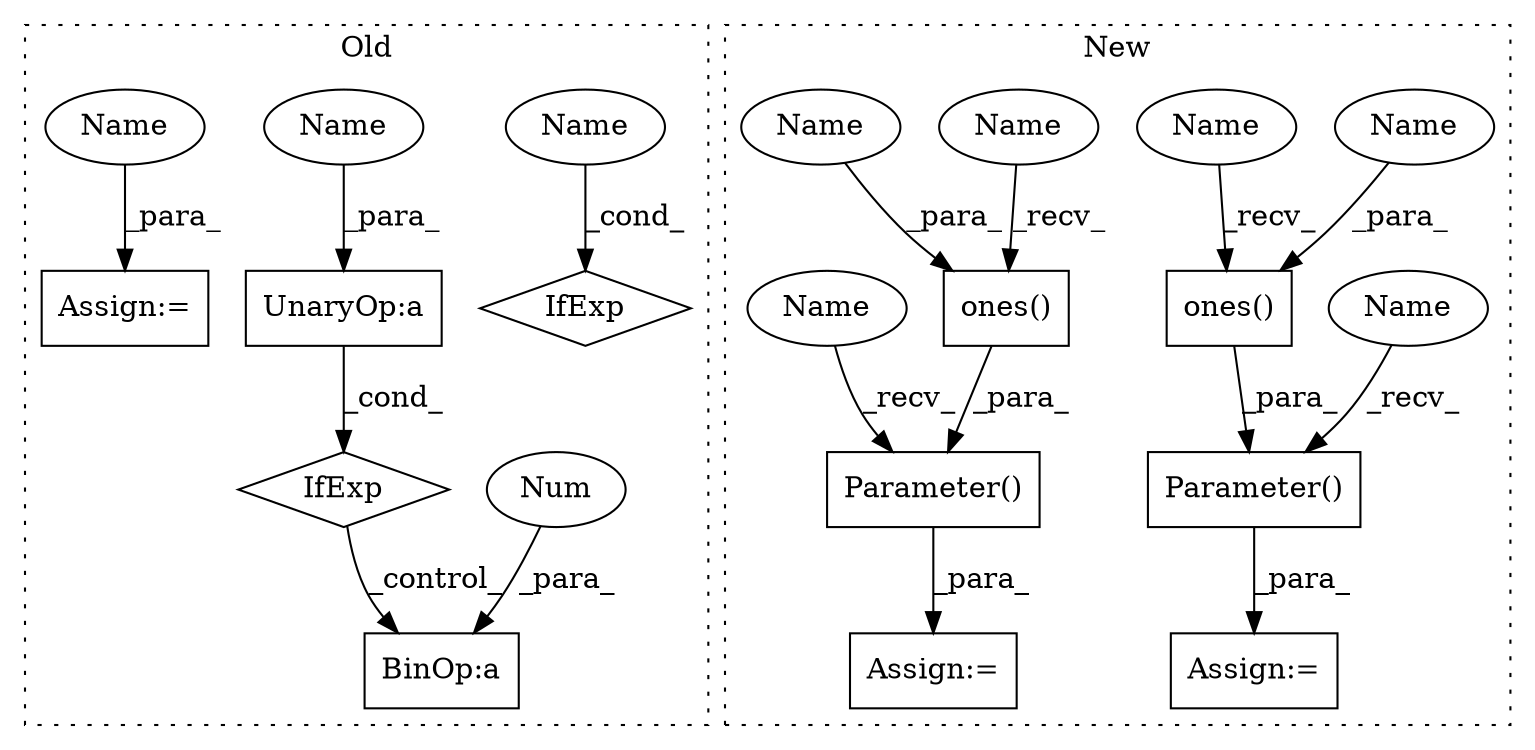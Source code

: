 digraph G {
subgraph cluster0 {
1 [label="IfExp" a="51" s="12325,12348" l="4,6" shape="diamond"];
3 [label="UnaryOp:a" a="61" s="12329" l="19" shape="box"];
4 [label="BinOp:a" a="82" s="12317" l="5" shape="box"];
5 [label="Assign:=" a="68" s="12415" l="3" shape="box"];
6 [label="IfExp" a="51" s="12468,12487" l="4,6" shape="diamond"];
10 [label="Num" a="76" s="12322" l="3" shape="ellipse"];
15 [label="Name" a="87" s="12472" l="15" shape="ellipse"];
16 [label="Name" a="87" s="12333" l="15" shape="ellipse"];
17 [label="Name" a="87" s="12418" l="15" shape="ellipse"];
label = "Old";
style="dotted";
}
subgraph cluster1 {
2 [label="Parameter()" a="75" s="12755,12788" l="13,1" shape="box"];
7 [label="ones()" a="75" s="12768,12787" l="11,1" shape="box"];
8 [label="ones()" a="75" s="12710,12729" l="11,1" shape="box"];
9 [label="Parameter()" a="75" s="12697,12730" l="13,1" shape="box"];
11 [label="Assign:=" a="68" s="12694" l="3" shape="box"];
12 [label="Assign:=" a="68" s="12752" l="3" shape="box"];
13 [label="Name" a="87" s="12697" l="2" shape="ellipse"];
14 [label="Name" a="87" s="12755" l="2" shape="ellipse"];
18 [label="Name" a="87" s="12721" l="8" shape="ellipse"];
19 [label="Name" a="87" s="12779" l="8" shape="ellipse"];
20 [label="Name" a="87" s="12710" l="5" shape="ellipse"];
21 [label="Name" a="87" s="12768" l="5" shape="ellipse"];
label = "New";
style="dotted";
}
1 -> 4 [label="_control_"];
2 -> 12 [label="_para_"];
3 -> 1 [label="_cond_"];
7 -> 2 [label="_para_"];
8 -> 9 [label="_para_"];
9 -> 11 [label="_para_"];
10 -> 4 [label="_para_"];
13 -> 9 [label="_recv_"];
14 -> 2 [label="_recv_"];
15 -> 6 [label="_cond_"];
16 -> 3 [label="_para_"];
17 -> 5 [label="_para_"];
18 -> 8 [label="_para_"];
19 -> 7 [label="_para_"];
20 -> 8 [label="_recv_"];
21 -> 7 [label="_recv_"];
}